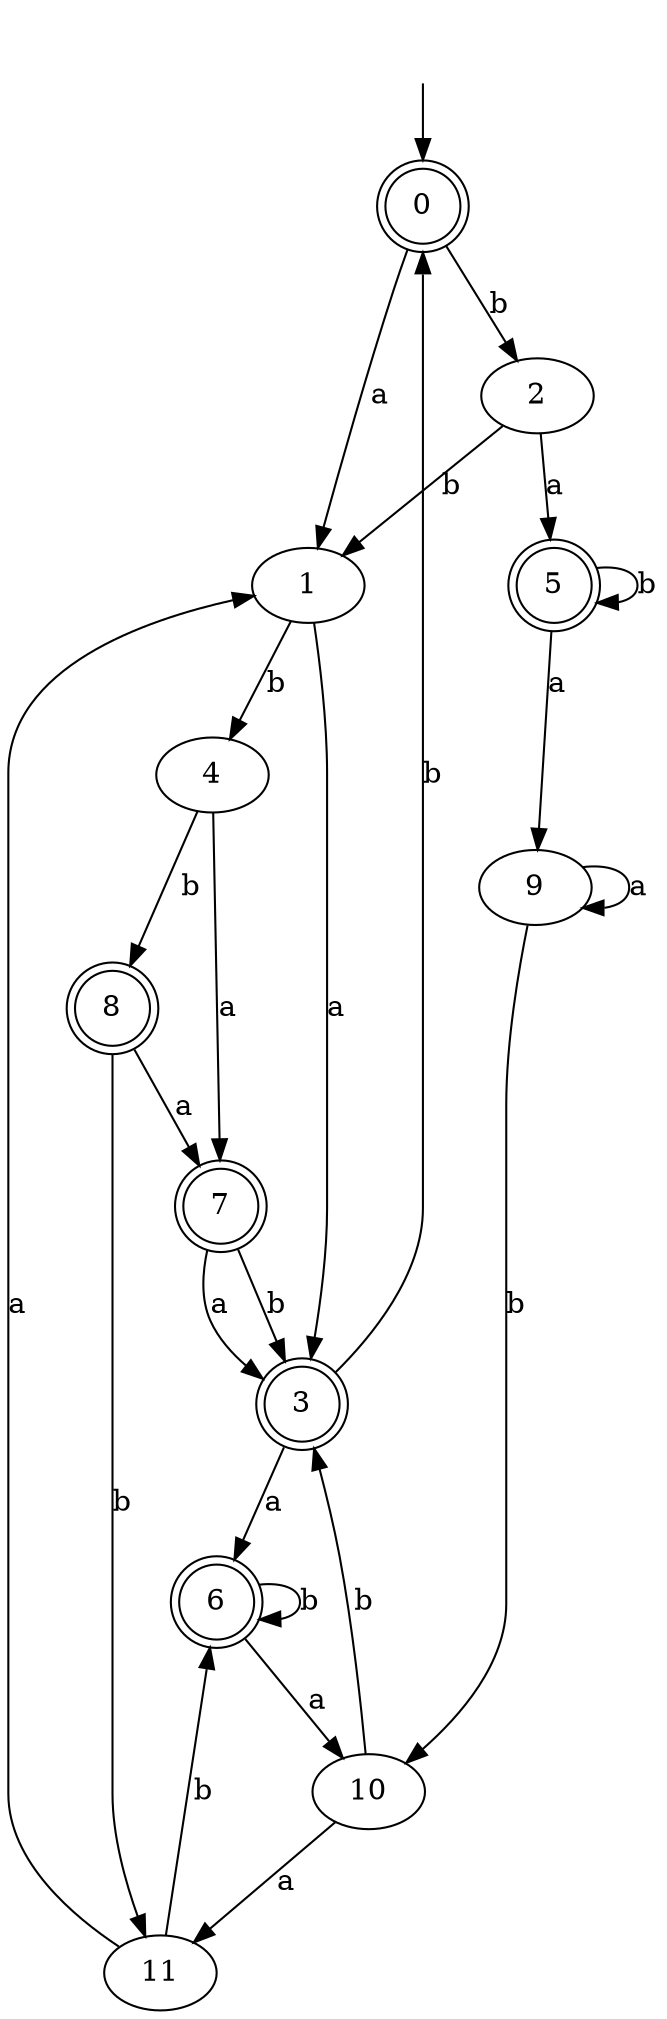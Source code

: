 digraph RandomDFA {
  __start0 [label="", shape=none];
  __start0 -> 0 [label=""];
  0 [shape=circle] [shape=doublecircle]
  0 -> 1 [label="a"]
  0 -> 2 [label="b"]
  1
  1 -> 3 [label="a"]
  1 -> 4 [label="b"]
  2
  2 -> 5 [label="a"]
  2 -> 1 [label="b"]
  3 [shape=doublecircle]
  3 -> 6 [label="a"]
  3 -> 0 [label="b"]
  4
  4 -> 7 [label="a"]
  4 -> 8 [label="b"]
  5 [shape=doublecircle]
  5 -> 9 [label="a"]
  5 -> 5 [label="b"]
  6 [shape=doublecircle]
  6 -> 10 [label="a"]
  6 -> 6 [label="b"]
  7 [shape=doublecircle]
  7 -> 3 [label="a"]
  7 -> 3 [label="b"]
  8 [shape=doublecircle]
  8 -> 7 [label="a"]
  8 -> 11 [label="b"]
  9
  9 -> 9 [label="a"]
  9 -> 10 [label="b"]
  10
  10 -> 11 [label="a"]
  10 -> 3 [label="b"]
  11
  11 -> 1 [label="a"]
  11 -> 6 [label="b"]
}
